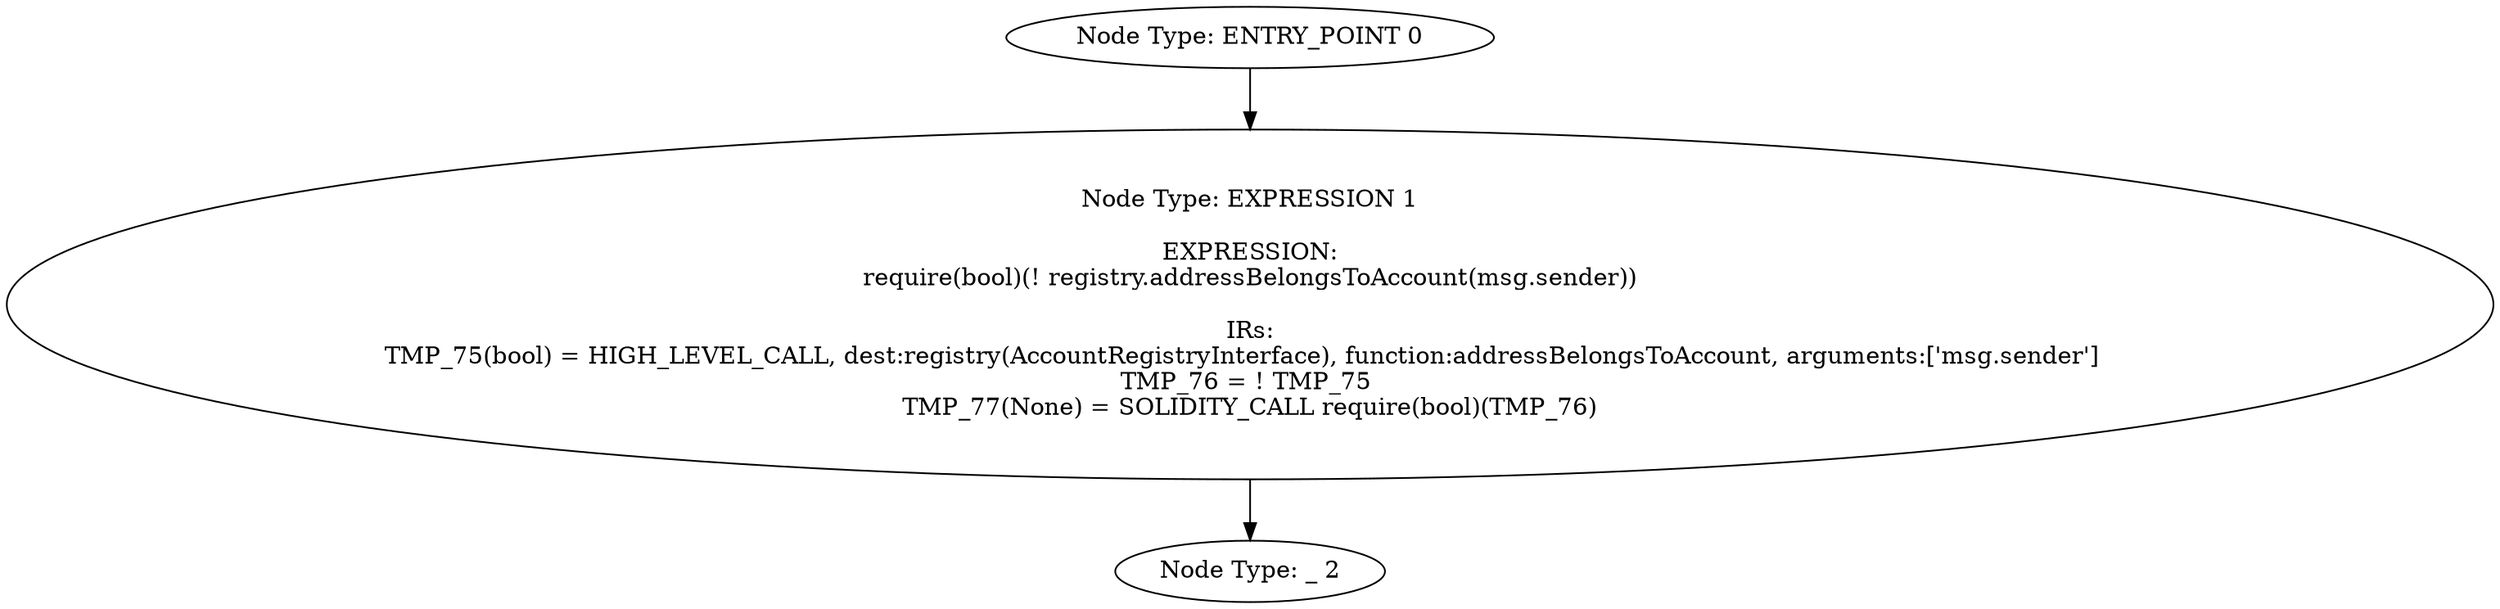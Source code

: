 digraph{
0[label="Node Type: ENTRY_POINT 0
"];
0->1;
1[label="Node Type: EXPRESSION 1

EXPRESSION:
require(bool)(! registry.addressBelongsToAccount(msg.sender))

IRs:
TMP_75(bool) = HIGH_LEVEL_CALL, dest:registry(AccountRegistryInterface), function:addressBelongsToAccount, arguments:['msg.sender']  
TMP_76 = ! TMP_75 
TMP_77(None) = SOLIDITY_CALL require(bool)(TMP_76)"];
1->2;
2[label="Node Type: _ 2
"];
}
